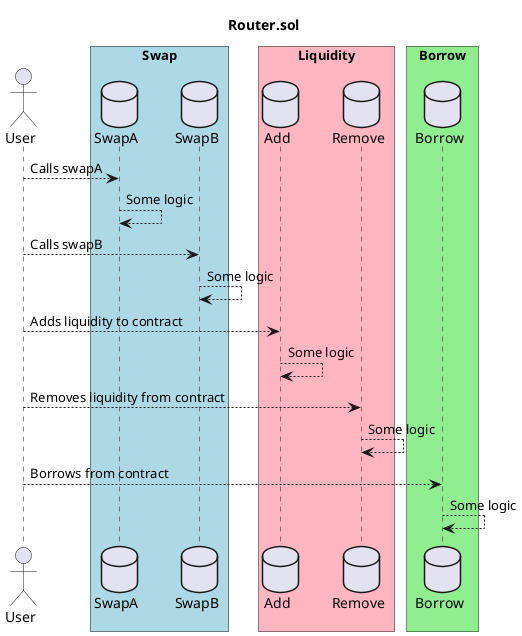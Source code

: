 @startuml Router
!pragma teoz true

title Router.sol

actor User as U

box "Swap" #LightBlue
    database SwapA as S1
    database SwapB as S2
end box
box "Liquidity" #LightPink
    database Add as A
    database Remove as R
end box
box "Borrow" #LightGreen
    database Borrow as B
end box

U --> S1 : Calls swapA
S1 --> S1: Some logic
U --> S2 : Calls swapB
S2 --> S2 : Some logic
U --> A : Adds liquidity to contract
A --> A : Some logic
U --> R : Removes liquidity from contract
R --> R : Some logic
U --> B : Borrows from contract
B --> B : Some logic

@enduml